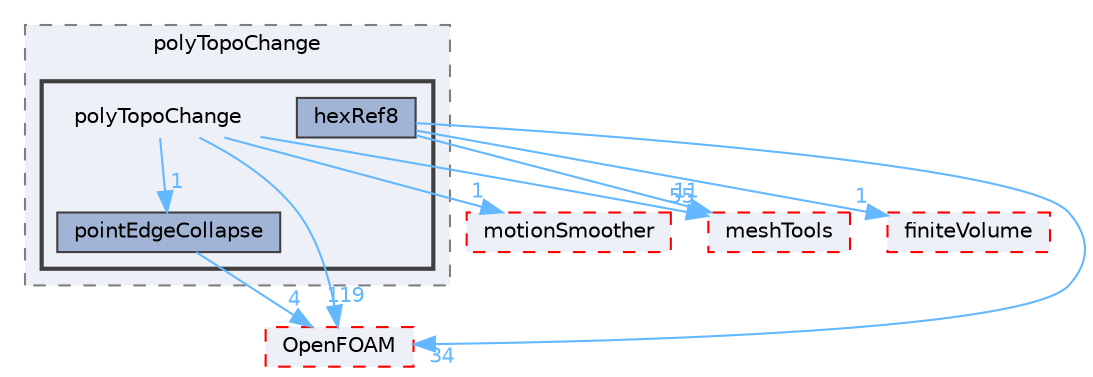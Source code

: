 digraph "src/dynamicMesh/polyTopoChange/polyTopoChange"
{
 // LATEX_PDF_SIZE
  bgcolor="transparent";
  edge [fontname=Helvetica,fontsize=10,labelfontname=Helvetica,labelfontsize=10];
  node [fontname=Helvetica,fontsize=10,shape=box,height=0.2,width=0.4];
  compound=true
  subgraph clusterdir_1dcc9f8d039401a5088c21c8f851d182 {
    graph [ bgcolor="#edf0f7", pencolor="grey50", label="polyTopoChange", fontname=Helvetica,fontsize=10 style="filled,dashed", URL="dir_1dcc9f8d039401a5088c21c8f851d182.html",tooltip=""]
  subgraph clusterdir_312178702b93695831f6550a8adac170 {
    graph [ bgcolor="#edf0f7", pencolor="grey25", label="", fontname=Helvetica,fontsize=10 style="filled,bold", URL="dir_312178702b93695831f6550a8adac170.html",tooltip=""]
    dir_312178702b93695831f6550a8adac170 [shape=plaintext, label="polyTopoChange"];
  dir_d677ce20842980bf1fac1db8ae9e561b [label="hexRef8", fillcolor="#a2b4d6", color="grey25", style="filled", URL="dir_d677ce20842980bf1fac1db8ae9e561b.html",tooltip=""];
  dir_51c191f54fe0236cf748102de597495e [label="pointEdgeCollapse", fillcolor="#a2b4d6", color="grey25", style="filled", URL="dir_51c191f54fe0236cf748102de597495e.html",tooltip=""];
  }
  }
  dir_9bd15774b555cf7259a6fa18f99fe99b [label="finiteVolume", fillcolor="#edf0f7", color="red", style="filled,dashed", URL="dir_9bd15774b555cf7259a6fa18f99fe99b.html",tooltip=""];
  dir_a5f41142d67d2cb37e86033b3571a7be [label="motionSmoother", fillcolor="#edf0f7", color="red", style="filled,dashed", URL="dir_a5f41142d67d2cb37e86033b3571a7be.html",tooltip=""];
  dir_ae30ad0bef50cf391b24c614251bb9fd [label="meshTools", fillcolor="#edf0f7", color="red", style="filled,dashed", URL="dir_ae30ad0bef50cf391b24c614251bb9fd.html",tooltip=""];
  dir_c5473ff19b20e6ec4dfe5c310b3778a8 [label="OpenFOAM", fillcolor="#edf0f7", color="red", style="filled,dashed", URL="dir_c5473ff19b20e6ec4dfe5c310b3778a8.html",tooltip=""];
  dir_312178702b93695831f6550a8adac170->dir_51c191f54fe0236cf748102de597495e [headlabel="1", labeldistance=1.5 headhref="dir_002998_002940.html" href="dir_002998_002940.html" color="steelblue1" fontcolor="steelblue1"];
  dir_312178702b93695831f6550a8adac170->dir_a5f41142d67d2cb37e86033b3571a7be [headlabel="1", labeldistance=1.5 headhref="dir_002998_002443.html" href="dir_002998_002443.html" color="steelblue1" fontcolor="steelblue1"];
  dir_312178702b93695831f6550a8adac170->dir_ae30ad0bef50cf391b24c614251bb9fd [headlabel="55", labeldistance=1.5 headhref="dir_002998_002382.html" href="dir_002998_002382.html" color="steelblue1" fontcolor="steelblue1"];
  dir_312178702b93695831f6550a8adac170->dir_c5473ff19b20e6ec4dfe5c310b3778a8 [headlabel="119", labeldistance=1.5 headhref="dir_002998_002695.html" href="dir_002998_002695.html" color="steelblue1" fontcolor="steelblue1"];
  dir_d677ce20842980bf1fac1db8ae9e561b->dir_9bd15774b555cf7259a6fa18f99fe99b [headlabel="1", labeldistance=1.5 headhref="dir_001739_001387.html" href="dir_001739_001387.html" color="steelblue1" fontcolor="steelblue1"];
  dir_d677ce20842980bf1fac1db8ae9e561b->dir_ae30ad0bef50cf391b24c614251bb9fd [headlabel="11", labeldistance=1.5 headhref="dir_001739_002382.html" href="dir_001739_002382.html" color="steelblue1" fontcolor="steelblue1"];
  dir_d677ce20842980bf1fac1db8ae9e561b->dir_c5473ff19b20e6ec4dfe5c310b3778a8 [headlabel="34", labeldistance=1.5 headhref="dir_001739_002695.html" href="dir_001739_002695.html" color="steelblue1" fontcolor="steelblue1"];
  dir_51c191f54fe0236cf748102de597495e->dir_c5473ff19b20e6ec4dfe5c310b3778a8 [headlabel="4", labeldistance=1.5 headhref="dir_002940_002695.html" href="dir_002940_002695.html" color="steelblue1" fontcolor="steelblue1"];
}
